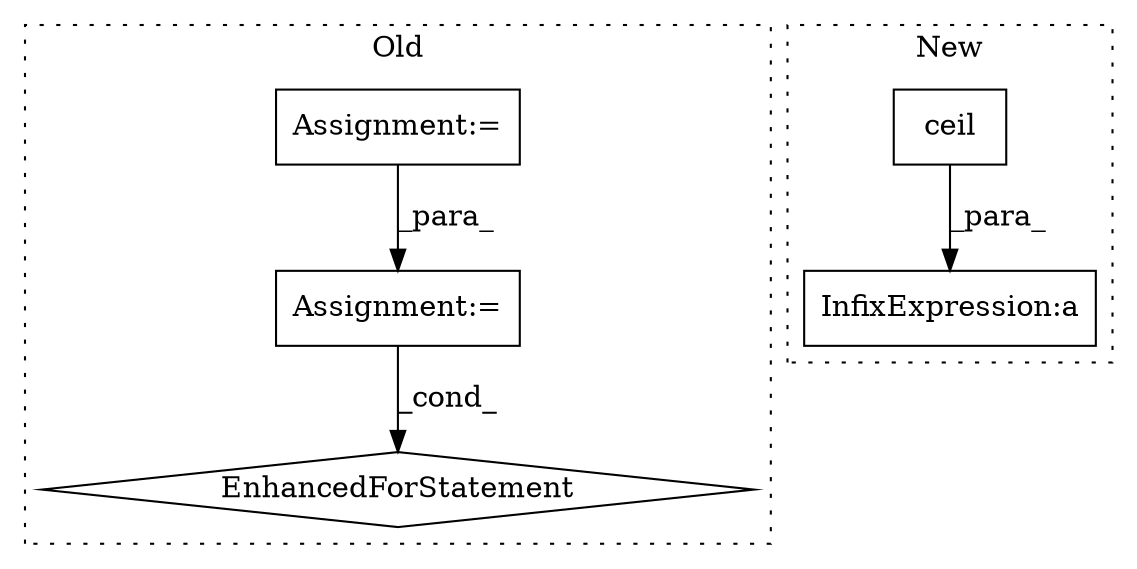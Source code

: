 digraph G {
subgraph cluster0 {
1 [label="EnhancedForStatement" a="70" s="17677,17779" l="64,2" shape="diamond"];
3 [label="Assignment:=" a="7" s="17677,17779" l="64,2" shape="box"];
4 [label="Assignment:=" a="7" s="17563" l="1" shape="box"];
label = "Old";
style="dotted";
}
subgraph cluster1 {
2 [label="ceil" a="32" s="17115,17137" l="5,1" shape="box"];
5 [label="InfixExpression:a" a="27" s="17184" l="3" shape="box"];
label = "New";
style="dotted";
}
2 -> 5 [label="_para_"];
3 -> 1 [label="_cond_"];
4 -> 3 [label="_para_"];
}